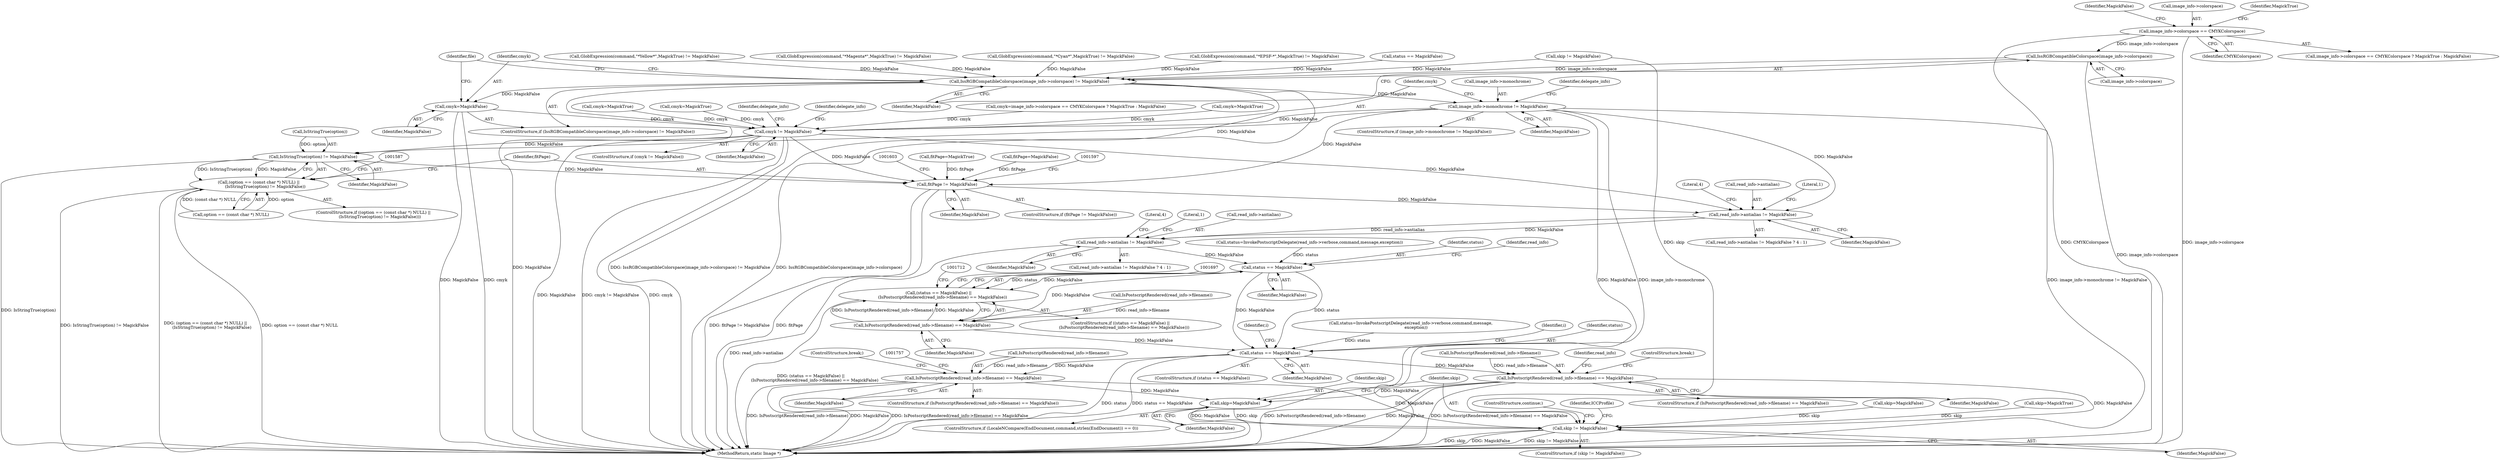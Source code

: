 digraph "0_ImageMagick6_35ccb468ee2dcbe8ce9cf1e2f1957acc27f54c34@pointer" {
"1000624" [label="(Call,image_info->colorspace == CMYKColorspace)"];
"1001319" [label="(Call,IssRGBCompatibleColorspace(image_info->colorspace))"];
"1001318" [label="(Call,IssRGBCompatibleColorspace(image_info->colorspace) != MagickFalse)"];
"1001324" [label="(Call,cmyk=MagickFalse)"];
"1001422" [label="(Call,cmyk != MagickFalse)"];
"1001582" [label="(Call,IsStringTrue(option) != MagickFalse)"];
"1001576" [label="(Call,(option == (const char *) NULL) ||\n          (IsStringTrue(option) != MagickFalse))"];
"1001593" [label="(Call,fitPage != MagickFalse)"];
"1001632" [label="(Call,read_info->antialias != MagickFalse)"];
"1001640" [label="(Call,read_info->antialias != MagickFalse)"];
"1001686" [label="(Call,status == MagickFalse)"];
"1001685" [label="(Call,(status == MagickFalse) ||\n      (IsPostscriptRendered(read_info->filename) == MagickFalse))"];
"1001689" [label="(Call,IsPostscriptRendered(read_info->filename) == MagickFalse)"];
"1001725" [label="(Call,status == MagickFalse)"];
"1001749" [label="(Call,IsPostscriptRendered(read_info->filename) == MagickFalse)"];
"1001962" [label="(Call,skip=MagickFalse)"];
"1001966" [label="(Call,skip != MagickFalse)"];
"1001784" [label="(Call,IsPostscriptRendered(read_info->filename) == MagickFalse)"];
"1001407" [label="(Call,image_info->monochrome != MagickFalse)"];
"1001687" [label="(Identifier,status)"];
"1001325" [label="(Identifier,cmyk)"];
"1001730" [label="(Identifier,i)"];
"1001954" [label="(ControlStructure,if (LocaleNCompare(EndDocument,command,strlen(EndDocument)) == 0))"];
"1001644" [label="(Identifier,MagickFalse)"];
"1001962" [label="(Call,skip=MagickFalse)"];
"1000821" [label="(Call,GlobExpression(command,\"*Yellow*\",MagickTrue) != MagickFalse)"];
"1001694" [label="(Identifier,MagickFalse)"];
"1001724" [label="(ControlStructure,if (status == MagickFalse))"];
"1001575" [label="(ControlStructure,if ((option == (const char *) NULL) ||\n          (IsStringTrue(option) != MagickFalse)))"];
"1001639" [label="(Call,read_info->antialias != MagickFalse ? 4 : 1)"];
"1001750" [label="(Call,IsPostscriptRendered(read_info->filename))"];
"1001726" [label="(Identifier,status)"];
"1001406" [label="(ControlStructure,if (image_info->monochrome != MagickFalse))"];
"1000628" [label="(Identifier,CMYKColorspace)"];
"1001966" [label="(Call,skip != MagickFalse)"];
"1001319" [label="(Call,IssRGBCompatibleColorspace(image_info->colorspace))"];
"1001314" [label="(Call,fitPage=MagickTrue)"];
"1001423" [label="(Identifier,cmyk)"];
"1001765" [label="(Identifier,i)"];
"1001646" [label="(Literal,1)"];
"1001793" [label="(Identifier,read_info)"];
"1001725" [label="(Call,status == MagickFalse)"];
"1001684" [label="(ControlStructure,if ((status == MagickFalse) ||\n      (IsPostscriptRendered(read_info->filename) == MagickFalse)))"];
"1001585" [label="(Identifier,MagickFalse)"];
"1001967" [label="(Identifier,skip)"];
"1001421" [label="(ControlStructure,if (cmyk != MagickFalse))"];
"1001969" [label="(ControlStructure,continue;)"];
"1001754" [label="(Identifier,MagickFalse)"];
"1001688" [label="(Identifier,MagickFalse)"];
"1001633" [label="(Call,read_info->antialias)"];
"1001973" [label="(Identifier,ICCProfile)"];
"1000815" [label="(Call,GlobExpression(command,\"*Magenta*\",MagickTrue) != MagickFalse)"];
"1001426" [label="(Identifier,delegate_info)"];
"1001422" [label="(Call,cmyk != MagickFalse)"];
"1001690" [label="(Call,IsPostscriptRendered(read_info->filename))"];
"1001968" [label="(Identifier,MagickFalse)"];
"1001790" [label="(ControlStructure,break;)"];
"1001727" [label="(Identifier,MagickFalse)"];
"1001702" [label="(Call,status=InvokePostscriptDelegate(read_info->verbose,command,message,\n        exception))"];
"1001748" [label="(ControlStructure,if (IsPostscriptRendered(read_info->filename) == MagickFalse))"];
"1001685" [label="(Call,(status == MagickFalse) ||\n      (IsPostscriptRendered(read_info->filename) == MagickFalse))"];
"1000621" [label="(Call,cmyk=image_info->colorspace == CMYKColorspace ? MagickTrue : MagickFalse)"];
"1001638" [label="(Literal,1)"];
"1001789" [label="(Identifier,MagickFalse)"];
"1001749" [label="(Call,IsPostscriptRendered(read_info->filename) == MagickFalse)"];
"1001576" [label="(Call,(option == (const char *) NULL) ||\n          (IsStringTrue(option) != MagickFalse))"];
"1001637" [label="(Literal,4)"];
"1000663" [label="(Call,skip=MagickFalse)"];
"1000808" [label="(Call,GlobExpression(command,\"*Cyan*\",MagickTrue) != MagickFalse)"];
"1001755" [label="(ControlStructure,break;)"];
"1000623" [label="(Call,image_info->colorspace == CMYKColorspace ? MagickTrue : MagickFalse)"];
"1001583" [label="(Call,IsStringTrue(option))"];
"1000761" [label="(Call,GlobExpression(command,\"*EPSF-*\",MagickTrue) != MagickFalse)"];
"1001595" [label="(Identifier,MagickFalse)"];
"1001328" [label="(Identifier,file)"];
"1001577" [label="(Call,option == (const char *) NULL)"];
"1000630" [label="(Identifier,MagickFalse)"];
"1001783" [label="(ControlStructure,if (IsPostscriptRendered(read_info->filename) == MagickFalse))"];
"1001408" [label="(Call,image_info->monochrome)"];
"1001582" [label="(Call,IsStringTrue(option) != MagickFalse)"];
"1001692" [label="(Identifier,read_info)"];
"1001592" [label="(ControlStructure,if (fitPage != MagickFalse))"];
"1000625" [label="(Call,image_info->colorspace)"];
"1000235" [label="(Call,status == MagickFalse)"];
"1001640" [label="(Call,read_info->antialias != MagickFalse)"];
"1000838" [label="(Call,cmyk=MagickTrue)"];
"1001636" [label="(Identifier,MagickFalse)"];
"1001785" [label="(Call,IsPostscriptRendered(read_info->filename))"];
"1001317" [label="(ControlStructure,if (IssRGBCompatibleColorspace(image_info->colorspace) != MagickFalse))"];
"1000827" [label="(Call,cmyk=MagickTrue)"];
"1001593" [label="(Call,fitPage != MagickFalse)"];
"1001963" [label="(Identifier,skip)"];
"1001411" [label="(Identifier,MagickFalse)"];
"1001320" [label="(Call,image_info->colorspace)"];
"1001631" [label="(Call,read_info->antialias != MagickFalse ? 4 : 1)"];
"1001407" [label="(Call,image_info->monochrome != MagickFalse)"];
"1001323" [label="(Identifier,MagickFalse)"];
"1000849" [label="(Call,cmyk=MagickTrue)"];
"1001965" [label="(ControlStructure,if (skip != MagickFalse))"];
"1001641" [label="(Call,read_info->antialias)"];
"1001324" [label="(Call,cmyk=MagickFalse)"];
"1001951" [label="(Call,skip=MagickTrue)"];
"1001318" [label="(Call,IssRGBCompatibleColorspace(image_info->colorspace) != MagickFalse)"];
"1001594" [label="(Identifier,fitPage)"];
"1000738" [label="(Call,skip != MagickFalse)"];
"1001686" [label="(Call,status == MagickFalse)"];
"1001424" [label="(Identifier,MagickFalse)"];
"1001413" [label="(Identifier,delegate_info)"];
"1000624" [label="(Call,image_info->colorspace == CMYKColorspace)"];
"1001664" [label="(Call,status=InvokePostscriptDelegate(read_info->verbose,command,message,exception))"];
"1001196" [label="(Call,fitPage=MagickFalse)"];
"1001784" [label="(Call,IsPostscriptRendered(read_info->filename) == MagickFalse)"];
"1001326" [label="(Identifier,MagickFalse)"];
"1001689" [label="(Call,IsPostscriptRendered(read_info->filename) == MagickFalse)"];
"1000629" [label="(Identifier,MagickTrue)"];
"1001435" [label="(Identifier,delegate_info)"];
"1001632" [label="(Call,read_info->antialias != MagickFalse)"];
"1001645" [label="(Literal,4)"];
"1002380" [label="(MethodReturn,static Image *)"];
"1001964" [label="(Identifier,MagickFalse)"];
"1000624" -> "1000623"  [label="AST: "];
"1000624" -> "1000628"  [label="CFG: "];
"1000625" -> "1000624"  [label="AST: "];
"1000628" -> "1000624"  [label="AST: "];
"1000629" -> "1000624"  [label="CFG: "];
"1000630" -> "1000624"  [label="CFG: "];
"1000624" -> "1002380"  [label="DDG: CMYKColorspace"];
"1000624" -> "1002380"  [label="DDG: image_info->colorspace"];
"1000624" -> "1001319"  [label="DDG: image_info->colorspace"];
"1001319" -> "1001318"  [label="AST: "];
"1001319" -> "1001320"  [label="CFG: "];
"1001320" -> "1001319"  [label="AST: "];
"1001323" -> "1001319"  [label="CFG: "];
"1001319" -> "1002380"  [label="DDG: image_info->colorspace"];
"1001319" -> "1001318"  [label="DDG: image_info->colorspace"];
"1001318" -> "1001317"  [label="AST: "];
"1001318" -> "1001323"  [label="CFG: "];
"1001323" -> "1001318"  [label="AST: "];
"1001325" -> "1001318"  [label="CFG: "];
"1001328" -> "1001318"  [label="CFG: "];
"1001318" -> "1002380"  [label="DDG: IssRGBCompatibleColorspace(image_info->colorspace) != MagickFalse"];
"1001318" -> "1002380"  [label="DDG: IssRGBCompatibleColorspace(image_info->colorspace)"];
"1001318" -> "1002380"  [label="DDG: MagickFalse"];
"1000815" -> "1001318"  [label="DDG: MagickFalse"];
"1000738" -> "1001318"  [label="DDG: MagickFalse"];
"1000761" -> "1001318"  [label="DDG: MagickFalse"];
"1000808" -> "1001318"  [label="DDG: MagickFalse"];
"1000821" -> "1001318"  [label="DDG: MagickFalse"];
"1000235" -> "1001318"  [label="DDG: MagickFalse"];
"1001318" -> "1001324"  [label="DDG: MagickFalse"];
"1001318" -> "1001407"  [label="DDG: MagickFalse"];
"1001324" -> "1001317"  [label="AST: "];
"1001324" -> "1001326"  [label="CFG: "];
"1001325" -> "1001324"  [label="AST: "];
"1001326" -> "1001324"  [label="AST: "];
"1001328" -> "1001324"  [label="CFG: "];
"1001324" -> "1002380"  [label="DDG: MagickFalse"];
"1001324" -> "1002380"  [label="DDG: cmyk"];
"1001324" -> "1001422"  [label="DDG: cmyk"];
"1001422" -> "1001421"  [label="AST: "];
"1001422" -> "1001424"  [label="CFG: "];
"1001423" -> "1001422"  [label="AST: "];
"1001424" -> "1001422"  [label="AST: "];
"1001426" -> "1001422"  [label="CFG: "];
"1001435" -> "1001422"  [label="CFG: "];
"1001422" -> "1002380"  [label="DDG: cmyk != MagickFalse"];
"1001422" -> "1002380"  [label="DDG: cmyk"];
"1001422" -> "1002380"  [label="DDG: MagickFalse"];
"1000621" -> "1001422"  [label="DDG: cmyk"];
"1000849" -> "1001422"  [label="DDG: cmyk"];
"1000827" -> "1001422"  [label="DDG: cmyk"];
"1000838" -> "1001422"  [label="DDG: cmyk"];
"1001407" -> "1001422"  [label="DDG: MagickFalse"];
"1001422" -> "1001582"  [label="DDG: MagickFalse"];
"1001422" -> "1001593"  [label="DDG: MagickFalse"];
"1001422" -> "1001632"  [label="DDG: MagickFalse"];
"1001582" -> "1001576"  [label="AST: "];
"1001582" -> "1001585"  [label="CFG: "];
"1001583" -> "1001582"  [label="AST: "];
"1001585" -> "1001582"  [label="AST: "];
"1001576" -> "1001582"  [label="CFG: "];
"1001582" -> "1002380"  [label="DDG: IsStringTrue(option)"];
"1001582" -> "1001576"  [label="DDG: IsStringTrue(option)"];
"1001582" -> "1001576"  [label="DDG: MagickFalse"];
"1001583" -> "1001582"  [label="DDG: option"];
"1001407" -> "1001582"  [label="DDG: MagickFalse"];
"1001582" -> "1001593"  [label="DDG: MagickFalse"];
"1001576" -> "1001575"  [label="AST: "];
"1001576" -> "1001577"  [label="CFG: "];
"1001577" -> "1001576"  [label="AST: "];
"1001587" -> "1001576"  [label="CFG: "];
"1001594" -> "1001576"  [label="CFG: "];
"1001576" -> "1002380"  [label="DDG: IsStringTrue(option) != MagickFalse"];
"1001576" -> "1002380"  [label="DDG: (option == (const char *) NULL) ||\n          (IsStringTrue(option) != MagickFalse)"];
"1001576" -> "1002380"  [label="DDG: option == (const char *) NULL"];
"1001577" -> "1001576"  [label="DDG: option"];
"1001577" -> "1001576"  [label="DDG: (const char *) NULL"];
"1001593" -> "1001592"  [label="AST: "];
"1001593" -> "1001595"  [label="CFG: "];
"1001594" -> "1001593"  [label="AST: "];
"1001595" -> "1001593"  [label="AST: "];
"1001597" -> "1001593"  [label="CFG: "];
"1001603" -> "1001593"  [label="CFG: "];
"1001593" -> "1002380"  [label="DDG: fitPage != MagickFalse"];
"1001593" -> "1002380"  [label="DDG: fitPage"];
"1001196" -> "1001593"  [label="DDG: fitPage"];
"1001314" -> "1001593"  [label="DDG: fitPage"];
"1001407" -> "1001593"  [label="DDG: MagickFalse"];
"1001593" -> "1001632"  [label="DDG: MagickFalse"];
"1001632" -> "1001631"  [label="AST: "];
"1001632" -> "1001636"  [label="CFG: "];
"1001633" -> "1001632"  [label="AST: "];
"1001636" -> "1001632"  [label="AST: "];
"1001637" -> "1001632"  [label="CFG: "];
"1001638" -> "1001632"  [label="CFG: "];
"1001407" -> "1001632"  [label="DDG: MagickFalse"];
"1001632" -> "1001640"  [label="DDG: read_info->antialias"];
"1001632" -> "1001640"  [label="DDG: MagickFalse"];
"1001640" -> "1001639"  [label="AST: "];
"1001640" -> "1001644"  [label="CFG: "];
"1001641" -> "1001640"  [label="AST: "];
"1001644" -> "1001640"  [label="AST: "];
"1001645" -> "1001640"  [label="CFG: "];
"1001646" -> "1001640"  [label="CFG: "];
"1001640" -> "1002380"  [label="DDG: read_info->antialias"];
"1001640" -> "1001686"  [label="DDG: MagickFalse"];
"1001686" -> "1001685"  [label="AST: "];
"1001686" -> "1001688"  [label="CFG: "];
"1001687" -> "1001686"  [label="AST: "];
"1001688" -> "1001686"  [label="AST: "];
"1001692" -> "1001686"  [label="CFG: "];
"1001685" -> "1001686"  [label="CFG: "];
"1001686" -> "1001685"  [label="DDG: status"];
"1001686" -> "1001685"  [label="DDG: MagickFalse"];
"1001664" -> "1001686"  [label="DDG: status"];
"1001686" -> "1001689"  [label="DDG: MagickFalse"];
"1001686" -> "1001725"  [label="DDG: status"];
"1001686" -> "1001725"  [label="DDG: MagickFalse"];
"1001685" -> "1001684"  [label="AST: "];
"1001685" -> "1001689"  [label="CFG: "];
"1001689" -> "1001685"  [label="AST: "];
"1001697" -> "1001685"  [label="CFG: "];
"1001712" -> "1001685"  [label="CFG: "];
"1001685" -> "1002380"  [label="DDG: (status == MagickFalse) ||\n      (IsPostscriptRendered(read_info->filename) == MagickFalse)"];
"1001689" -> "1001685"  [label="DDG: IsPostscriptRendered(read_info->filename)"];
"1001689" -> "1001685"  [label="DDG: MagickFalse"];
"1001689" -> "1001694"  [label="CFG: "];
"1001690" -> "1001689"  [label="AST: "];
"1001694" -> "1001689"  [label="AST: "];
"1001690" -> "1001689"  [label="DDG: read_info->filename"];
"1001689" -> "1001725"  [label="DDG: MagickFalse"];
"1001725" -> "1001724"  [label="AST: "];
"1001725" -> "1001727"  [label="CFG: "];
"1001726" -> "1001725"  [label="AST: "];
"1001727" -> "1001725"  [label="AST: "];
"1001730" -> "1001725"  [label="CFG: "];
"1001765" -> "1001725"  [label="CFG: "];
"1001725" -> "1002380"  [label="DDG: status"];
"1001725" -> "1002380"  [label="DDG: status == MagickFalse"];
"1001702" -> "1001725"  [label="DDG: status"];
"1001725" -> "1001749"  [label="DDG: MagickFalse"];
"1001725" -> "1001784"  [label="DDG: MagickFalse"];
"1001749" -> "1001748"  [label="AST: "];
"1001749" -> "1001754"  [label="CFG: "];
"1001750" -> "1001749"  [label="AST: "];
"1001754" -> "1001749"  [label="AST: "];
"1001755" -> "1001749"  [label="CFG: "];
"1001757" -> "1001749"  [label="CFG: "];
"1001749" -> "1002380"  [label="DDG: IsPostscriptRendered(read_info->filename)"];
"1001749" -> "1002380"  [label="DDG: MagickFalse"];
"1001749" -> "1002380"  [label="DDG: IsPostscriptRendered(read_info->filename) == MagickFalse"];
"1001750" -> "1001749"  [label="DDG: read_info->filename"];
"1001749" -> "1001962"  [label="DDG: MagickFalse"];
"1001749" -> "1001966"  [label="DDG: MagickFalse"];
"1001962" -> "1001954"  [label="AST: "];
"1001962" -> "1001964"  [label="CFG: "];
"1001963" -> "1001962"  [label="AST: "];
"1001964" -> "1001962"  [label="AST: "];
"1001967" -> "1001962"  [label="CFG: "];
"1001966" -> "1001962"  [label="DDG: MagickFalse"];
"1001784" -> "1001962"  [label="DDG: MagickFalse"];
"1001962" -> "1001966"  [label="DDG: skip"];
"1001966" -> "1001965"  [label="AST: "];
"1001966" -> "1001968"  [label="CFG: "];
"1001967" -> "1001966"  [label="AST: "];
"1001968" -> "1001966"  [label="AST: "];
"1001969" -> "1001966"  [label="CFG: "];
"1001973" -> "1001966"  [label="CFG: "];
"1001966" -> "1002380"  [label="DDG: skip != MagickFalse"];
"1001966" -> "1002380"  [label="DDG: skip"];
"1001966" -> "1002380"  [label="DDG: MagickFalse"];
"1000663" -> "1001966"  [label="DDG: skip"];
"1000738" -> "1001966"  [label="DDG: skip"];
"1001951" -> "1001966"  [label="DDG: skip"];
"1001784" -> "1001966"  [label="DDG: MagickFalse"];
"1001784" -> "1001783"  [label="AST: "];
"1001784" -> "1001789"  [label="CFG: "];
"1001785" -> "1001784"  [label="AST: "];
"1001789" -> "1001784"  [label="AST: "];
"1001790" -> "1001784"  [label="CFG: "];
"1001793" -> "1001784"  [label="CFG: "];
"1001784" -> "1002380"  [label="DDG: IsPostscriptRendered(read_info->filename)"];
"1001784" -> "1002380"  [label="DDG: MagickFalse"];
"1001784" -> "1002380"  [label="DDG: IsPostscriptRendered(read_info->filename) == MagickFalse"];
"1001785" -> "1001784"  [label="DDG: read_info->filename"];
"1001407" -> "1001406"  [label="AST: "];
"1001407" -> "1001411"  [label="CFG: "];
"1001408" -> "1001407"  [label="AST: "];
"1001411" -> "1001407"  [label="AST: "];
"1001413" -> "1001407"  [label="CFG: "];
"1001423" -> "1001407"  [label="CFG: "];
"1001407" -> "1002380"  [label="DDG: MagickFalse"];
"1001407" -> "1002380"  [label="DDG: image_info->monochrome"];
"1001407" -> "1002380"  [label="DDG: image_info->monochrome != MagickFalse"];
}
